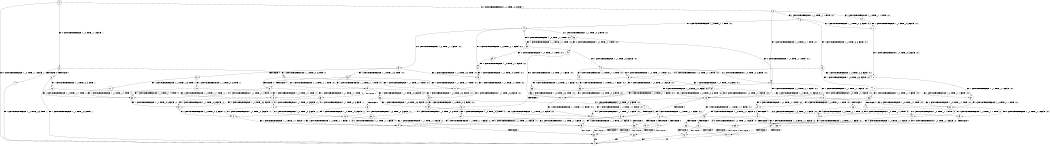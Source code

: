 digraph BCG {
size = "7, 10.5";
center = TRUE;
node [shape = circle];
0 [peripheries = 2];
0 -> 1 [label = "EX !0 !ATOMIC_EXCH_BRANCH (1, +0, TRUE, +1, 1, FALSE) !::"];
0 -> 2 [label = "EX !1 !ATOMIC_EXCH_BRANCH (1, +1, TRUE, +0, 3, TRUE) !::"];
0 -> 3 [label = "EX !0 !ATOMIC_EXCH_BRANCH (1, +0, TRUE, +1, 1, FALSE) !::"];
2 -> 4 [label = "EX !1 !ATOMIC_EXCH_BRANCH (1, +1, TRUE, +1, 1, TRUE) !:0:1:"];
2 -> 5 [label = "EX !0 !ATOMIC_EXCH_BRANCH (1, +0, TRUE, +1, 1, TRUE) !:0:1:"];
2 -> 6 [label = "EX !1 !ATOMIC_EXCH_BRANCH (1, +1, TRUE, +1, 1, TRUE) !:0:1:"];
3 -> 7 [label = "TERMINATE !0"];
3 -> 8 [label = "TERMINATE !0"];
3 -> 9 [label = "EX !1 !ATOMIC_EXCH_BRANCH (1, +1, TRUE, +0, 3, TRUE) !:0:"];
4 -> 10 [label = "EX !1 !ATOMIC_EXCH_BRANCH (1, +1, TRUE, +0, 3, FALSE) !:0:1:"];
5 -> 11 [label = "EX !0 !ATOMIC_EXCH_BRANCH (1, +0, TRUE, +1, 1, FALSE) !:0:1:"];
5 -> 12 [label = "EX !1 !ATOMIC_EXCH_BRANCH (1, +1, TRUE, +1, 1, FALSE) !:0:1:"];
5 -> 13 [label = "EX !0 !ATOMIC_EXCH_BRANCH (1, +0, TRUE, +1, 1, FALSE) !:0:1:"];
6 -> 10 [label = "EX !1 !ATOMIC_EXCH_BRANCH (1, +1, TRUE, +0, 3, FALSE) !:0:1:"];
6 -> 14 [label = "EX !0 !ATOMIC_EXCH_BRANCH (1, +0, TRUE, +1, 1, TRUE) !:0:1:"];
6 -> 15 [label = "EX !1 !ATOMIC_EXCH_BRANCH (1, +1, TRUE, +0, 3, FALSE) !:0:1:"];
7 -> 1 [label = "EX !1 !ATOMIC_EXCH_BRANCH (1, +1, TRUE, +0, 3, TRUE) !::"];
8 -> 1 [label = "EX !1 !ATOMIC_EXCH_BRANCH (1, +1, TRUE, +0, 3, TRUE) !::"];
8 -> 16 [label = "EX !1 !ATOMIC_EXCH_BRANCH (1, +1, TRUE, +0, 3, TRUE) !::"];
9 -> 17 [label = "EX !1 !ATOMIC_EXCH_BRANCH (1, +1, TRUE, +1, 1, TRUE) !:0:1:"];
9 -> 18 [label = "TERMINATE !0"];
9 -> 19 [label = "EX !1 !ATOMIC_EXCH_BRANCH (1, +1, TRUE, +1, 1, TRUE) !:0:1:"];
10 -> 20 [label = "EX !1 !ATOMIC_EXCH_BRANCH (1, +0, TRUE, +0, 3, FALSE) !:0:1:"];
11 -> 21 [label = "EX !1 !ATOMIC_EXCH_BRANCH (1, +1, TRUE, +1, 1, FALSE) !:0:1:"];
12 -> 22 [label = "EX !0 !ATOMIC_EXCH_BRANCH (1, +0, TRUE, +1, 1, TRUE) !:0:1:"];
12 -> 23 [label = "TERMINATE !1"];
12 -> 24 [label = "EX !0 !ATOMIC_EXCH_BRANCH (1, +0, TRUE, +1, 1, TRUE) !:0:1:"];
13 -> 21 [label = "EX !1 !ATOMIC_EXCH_BRANCH (1, +1, TRUE, +1, 1, FALSE) !:0:1:"];
13 -> 25 [label = "TERMINATE !0"];
13 -> 26 [label = "EX !1 !ATOMIC_EXCH_BRANCH (1, +1, TRUE, +1, 1, FALSE) !:0:1:"];
14 -> 27 [label = "EX !0 !ATOMIC_EXCH_BRANCH (1, +0, TRUE, +1, 1, FALSE) !:0:1:"];
14 -> 28 [label = "EX !1 !ATOMIC_EXCH_BRANCH (1, +1, TRUE, +0, 3, TRUE) !:0:1:"];
14 -> 29 [label = "EX !0 !ATOMIC_EXCH_BRANCH (1, +0, TRUE, +1, 1, FALSE) !:0:1:"];
15 -> 20 [label = "EX !1 !ATOMIC_EXCH_BRANCH (1, +0, TRUE, +0, 3, FALSE) !:0:1:"];
15 -> 30 [label = "EX !0 !ATOMIC_EXCH_BRANCH (1, +0, TRUE, +1, 1, TRUE) !:0:1:"];
15 -> 31 [label = "EX !1 !ATOMIC_EXCH_BRANCH (1, +0, TRUE, +0, 3, FALSE) !:0:1:"];
16 -> 32 [label = "EX !1 !ATOMIC_EXCH_BRANCH (1, +1, TRUE, +1, 1, TRUE) !:1:"];
16 -> 33 [label = "EX !1 !ATOMIC_EXCH_BRANCH (1, +1, TRUE, +1, 1, TRUE) !:1:"];
17 -> 34 [label = "EX !1 !ATOMIC_EXCH_BRANCH (1, +1, TRUE, +0, 3, FALSE) !:0:1:"];
18 -> 32 [label = "EX !1 !ATOMIC_EXCH_BRANCH (1, +1, TRUE, +1, 1, TRUE) !:1:"];
18 -> 33 [label = "EX !1 !ATOMIC_EXCH_BRANCH (1, +1, TRUE, +1, 1, TRUE) !:1:"];
19 -> 34 [label = "EX !1 !ATOMIC_EXCH_BRANCH (1, +1, TRUE, +0, 3, FALSE) !:0:1:"];
19 -> 35 [label = "TERMINATE !0"];
19 -> 36 [label = "EX !1 !ATOMIC_EXCH_BRANCH (1, +1, TRUE, +0, 3, FALSE) !:0:1:"];
20 -> 37 [label = "EX !1 !ATOMIC_EXCH_BRANCH (1, +1, TRUE, +1, 1, FALSE) !:0:1:"];
21 -> 38 [label = "TERMINATE !0"];
22 -> 39 [label = "EX !0 !ATOMIC_EXCH_BRANCH (1, +0, TRUE, +1, 1, FALSE) !:0:1:"];
23 -> 40 [label = "EX !0 !ATOMIC_EXCH_BRANCH (1, +0, TRUE, +1, 1, TRUE) !:0:"];
23 -> 41 [label = "EX !0 !ATOMIC_EXCH_BRANCH (1, +0, TRUE, +1, 1, TRUE) !:0:"];
24 -> 39 [label = "EX !0 !ATOMIC_EXCH_BRANCH (1, +0, TRUE, +1, 1, FALSE) !:0:1:"];
24 -> 42 [label = "TERMINATE !1"];
24 -> 43 [label = "EX !0 !ATOMIC_EXCH_BRANCH (1, +0, TRUE, +1, 1, FALSE) !:0:1:"];
25 -> 44 [label = "EX !1 !ATOMIC_EXCH_BRANCH (1, +1, TRUE, +1, 1, FALSE) !:1:"];
25 -> 45 [label = "EX !1 !ATOMIC_EXCH_BRANCH (1, +1, TRUE, +1, 1, FALSE) !:1:"];
26 -> 38 [label = "TERMINATE !0"];
26 -> 46 [label = "TERMINATE !1"];
26 -> 47 [label = "TERMINATE !0"];
27 -> 48 [label = "EX !1 !ATOMIC_EXCH_BRANCH (1, +1, TRUE, +0, 3, TRUE) !:0:1:"];
28 -> 49 [label = "EX !0 !ATOMIC_EXCH_BRANCH (1, +0, TRUE, +1, 1, TRUE) !:0:1:"];
28 -> 50 [label = "EX !1 !ATOMIC_EXCH_BRANCH (1, +1, TRUE, +1, 1, TRUE) !:0:1:"];
28 -> 5 [label = "EX !0 !ATOMIC_EXCH_BRANCH (1, +0, TRUE, +1, 1, TRUE) !:0:1:"];
29 -> 48 [label = "EX !1 !ATOMIC_EXCH_BRANCH (1, +1, TRUE, +0, 3, TRUE) !:0:1:"];
29 -> 51 [label = "TERMINATE !0"];
29 -> 52 [label = "EX !1 !ATOMIC_EXCH_BRANCH (1, +1, TRUE, +0, 3, TRUE) !:0:1:"];
30 -> 53 [label = "EX !0 !ATOMIC_EXCH_BRANCH (1, +0, TRUE, +1, 1, FALSE) !:0:1:"];
30 -> 54 [label = "EX !1 !ATOMIC_EXCH_BRANCH (1, +0, TRUE, +0, 3, TRUE) !:0:1:"];
30 -> 55 [label = "EX !0 !ATOMIC_EXCH_BRANCH (1, +0, TRUE, +1, 1, FALSE) !:0:1:"];
31 -> 37 [label = "EX !1 !ATOMIC_EXCH_BRANCH (1, +1, TRUE, +1, 1, FALSE) !:0:1:"];
31 -> 13 [label = "EX !0 !ATOMIC_EXCH_BRANCH (1, +0, TRUE, +1, 1, FALSE) !:0:1:"];
31 -> 56 [label = "EX !1 !ATOMIC_EXCH_BRANCH (1, +1, TRUE, +1, 1, FALSE) !:0:1:"];
32 -> 57 [label = "EX !1 !ATOMIC_EXCH_BRANCH (1, +1, TRUE, +0, 3, FALSE) !:1:"];
33 -> 57 [label = "EX !1 !ATOMIC_EXCH_BRANCH (1, +1, TRUE, +0, 3, FALSE) !:1:"];
33 -> 58 [label = "EX !1 !ATOMIC_EXCH_BRANCH (1, +1, TRUE, +0, 3, FALSE) !:1:"];
34 -> 59 [label = "EX !1 !ATOMIC_EXCH_BRANCH (1, +0, TRUE, +0, 3, FALSE) !:0:1:"];
35 -> 57 [label = "EX !1 !ATOMIC_EXCH_BRANCH (1, +1, TRUE, +0, 3, FALSE) !:1:"];
35 -> 58 [label = "EX !1 !ATOMIC_EXCH_BRANCH (1, +1, TRUE, +0, 3, FALSE) !:1:"];
36 -> 59 [label = "EX !1 !ATOMIC_EXCH_BRANCH (1, +0, TRUE, +0, 3, FALSE) !:0:1:"];
36 -> 60 [label = "TERMINATE !0"];
36 -> 61 [label = "EX !1 !ATOMIC_EXCH_BRANCH (1, +0, TRUE, +0, 3, FALSE) !:0:1:"];
37 -> 22 [label = "EX !0 !ATOMIC_EXCH_BRANCH (1, +0, TRUE, +1, 1, TRUE) !:0:1:"];
38 -> 62 [label = "TERMINATE !1"];
39 -> 63 [label = "TERMINATE !0"];
40 -> 64 [label = "EX !0 !ATOMIC_EXCH_BRANCH (1, +0, TRUE, +1, 1, FALSE) !:0:"];
41 -> 64 [label = "EX !0 !ATOMIC_EXCH_BRANCH (1, +0, TRUE, +1, 1, FALSE) !:0:"];
41 -> 65 [label = "EX !0 !ATOMIC_EXCH_BRANCH (1, +0, TRUE, +1, 1, FALSE) !:0:"];
42 -> 64 [label = "EX !0 !ATOMIC_EXCH_BRANCH (1, +0, TRUE, +1, 1, FALSE) !:0:"];
42 -> 65 [label = "EX !0 !ATOMIC_EXCH_BRANCH (1, +0, TRUE, +1, 1, FALSE) !:0:"];
43 -> 63 [label = "TERMINATE !0"];
43 -> 66 [label = "TERMINATE !1"];
43 -> 67 [label = "TERMINATE !0"];
44 -> 62 [label = "TERMINATE !1"];
45 -> 62 [label = "TERMINATE !1"];
45 -> 68 [label = "TERMINATE !1"];
46 -> 62 [label = "TERMINATE !0"];
46 -> 68 [label = "TERMINATE !0"];
47 -> 62 [label = "TERMINATE !1"];
47 -> 68 [label = "TERMINATE !1"];
48 -> 17 [label = "EX !1 !ATOMIC_EXCH_BRANCH (1, +1, TRUE, +1, 1, TRUE) !:0:1:"];
49 -> 11 [label = "EX !0 !ATOMIC_EXCH_BRANCH (1, +0, TRUE, +1, 1, FALSE) !:0:1:"];
50 -> 69 [label = "EX !0 !ATOMIC_EXCH_BRANCH (1, +0, TRUE, +1, 1, TRUE) !:0:1:"];
50 -> 70 [label = "EX !1 !ATOMIC_EXCH_BRANCH (1, +1, TRUE, +0, 3, FALSE) !:0:1:"];
50 -> 14 [label = "EX !0 !ATOMIC_EXCH_BRANCH (1, +0, TRUE, +1, 1, TRUE) !:0:1:"];
51 -> 71 [label = "EX !1 !ATOMIC_EXCH_BRANCH (1, +1, TRUE, +0, 3, TRUE) !:1:"];
51 -> 72 [label = "EX !1 !ATOMIC_EXCH_BRANCH (1, +1, TRUE, +0, 3, TRUE) !:1:"];
52 -> 17 [label = "EX !1 !ATOMIC_EXCH_BRANCH (1, +1, TRUE, +1, 1, TRUE) !:0:1:"];
52 -> 18 [label = "TERMINATE !0"];
52 -> 19 [label = "EX !1 !ATOMIC_EXCH_BRANCH (1, +1, TRUE, +1, 1, TRUE) !:0:1:"];
53 -> 11 [label = "EX !1 !ATOMIC_EXCH_BRANCH (1, +0, TRUE, +0, 3, TRUE) !:0:1:"];
54 -> 11 [label = "EX !0 !ATOMIC_EXCH_BRANCH (1, +0, TRUE, +1, 1, FALSE) !:0:1:"];
54 -> 12 [label = "EX !1 !ATOMIC_EXCH_BRANCH (1, +1, TRUE, +1, 1, FALSE) !:0:1:"];
54 -> 13 [label = "EX !0 !ATOMIC_EXCH_BRANCH (1, +0, TRUE, +1, 1, FALSE) !:0:1:"];
55 -> 11 [label = "EX !1 !ATOMIC_EXCH_BRANCH (1, +0, TRUE, +0, 3, TRUE) !:0:1:"];
55 -> 73 [label = "TERMINATE !0"];
55 -> 13 [label = "EX !1 !ATOMIC_EXCH_BRANCH (1, +0, TRUE, +0, 3, TRUE) !:0:1:"];
56 -> 22 [label = "EX !0 !ATOMIC_EXCH_BRANCH (1, +0, TRUE, +1, 1, TRUE) !:0:1:"];
56 -> 74 [label = "TERMINATE !1"];
56 -> 24 [label = "EX !0 !ATOMIC_EXCH_BRANCH (1, +0, TRUE, +1, 1, TRUE) !:0:1:"];
57 -> 75 [label = "EX !1 !ATOMIC_EXCH_BRANCH (1, +0, TRUE, +0, 3, FALSE) !:1:"];
58 -> 75 [label = "EX !1 !ATOMIC_EXCH_BRANCH (1, +0, TRUE, +0, 3, FALSE) !:1:"];
58 -> 76 [label = "EX !1 !ATOMIC_EXCH_BRANCH (1, +0, TRUE, +0, 3, FALSE) !:1:"];
59 -> 21 [label = "EX !1 !ATOMIC_EXCH_BRANCH (1, +1, TRUE, +1, 1, FALSE) !:0:1:"];
60 -> 75 [label = "EX !1 !ATOMIC_EXCH_BRANCH (1, +0, TRUE, +0, 3, FALSE) !:1:"];
60 -> 76 [label = "EX !1 !ATOMIC_EXCH_BRANCH (1, +0, TRUE, +0, 3, FALSE) !:1:"];
61 -> 21 [label = "EX !1 !ATOMIC_EXCH_BRANCH (1, +1, TRUE, +1, 1, FALSE) !:0:1:"];
61 -> 25 [label = "TERMINATE !0"];
61 -> 26 [label = "EX !1 !ATOMIC_EXCH_BRANCH (1, +1, TRUE, +1, 1, FALSE) !:0:1:"];
62 -> 1 [label = "exit"];
63 -> 77 [label = "TERMINATE !1"];
64 -> 77 [label = "TERMINATE !0"];
65 -> 77 [label = "TERMINATE !0"];
65 -> 78 [label = "TERMINATE !0"];
66 -> 77 [label = "TERMINATE !0"];
66 -> 78 [label = "TERMINATE !0"];
67 -> 77 [label = "TERMINATE !1"];
67 -> 78 [label = "TERMINATE !1"];
68 -> 1 [label = "exit"];
69 -> 27 [label = "EX !0 !ATOMIC_EXCH_BRANCH (1, +0, TRUE, +1, 1, FALSE) !:0:1:"];
70 -> 79 [label = "EX !0 !ATOMIC_EXCH_BRANCH (1, +0, TRUE, +1, 1, TRUE) !:0:1:"];
70 -> 5 [label = "EX !1 !ATOMIC_EXCH_BRANCH (1, +0, TRUE, +0, 3, FALSE) !:0:1:"];
70 -> 30 [label = "EX !0 !ATOMIC_EXCH_BRANCH (1, +0, TRUE, +1, 1, TRUE) !:0:1:"];
71 -> 32 [label = "EX !1 !ATOMIC_EXCH_BRANCH (1, +1, TRUE, +1, 1, TRUE) !:1:"];
72 -> 32 [label = "EX !1 !ATOMIC_EXCH_BRANCH (1, +1, TRUE, +1, 1, TRUE) !:1:"];
72 -> 33 [label = "EX !1 !ATOMIC_EXCH_BRANCH (1, +1, TRUE, +1, 1, TRUE) !:1:"];
73 -> 80 [label = "EX !1 !ATOMIC_EXCH_BRANCH (1, +0, TRUE, +0, 3, TRUE) !:1:"];
73 -> 81 [label = "EX !1 !ATOMIC_EXCH_BRANCH (1, +0, TRUE, +0, 3, TRUE) !:1:"];
74 -> 40 [label = "EX !0 !ATOMIC_EXCH_BRANCH (1, +0, TRUE, +1, 1, TRUE) !:0:"];
74 -> 41 [label = "EX !0 !ATOMIC_EXCH_BRANCH (1, +0, TRUE, +1, 1, TRUE) !:0:"];
75 -> 44 [label = "EX !1 !ATOMIC_EXCH_BRANCH (1, +1, TRUE, +1, 1, FALSE) !:1:"];
76 -> 44 [label = "EX !1 !ATOMIC_EXCH_BRANCH (1, +1, TRUE, +1, 1, FALSE) !:1:"];
76 -> 45 [label = "EX !1 !ATOMIC_EXCH_BRANCH (1, +1, TRUE, +1, 1, FALSE) !:1:"];
77 -> 1 [label = "exit"];
78 -> 1 [label = "exit"];
79 -> 53 [label = "EX !0 !ATOMIC_EXCH_BRANCH (1, +0, TRUE, +1, 1, FALSE) !:0:1:"];
80 -> 44 [label = "EX !1 !ATOMIC_EXCH_BRANCH (1, +1, TRUE, +1, 1, FALSE) !:1:"];
81 -> 44 [label = "EX !1 !ATOMIC_EXCH_BRANCH (1, +1, TRUE, +1, 1, FALSE) !:1:"];
81 -> 45 [label = "EX !1 !ATOMIC_EXCH_BRANCH (1, +1, TRUE, +1, 1, FALSE) !:1:"];
}
